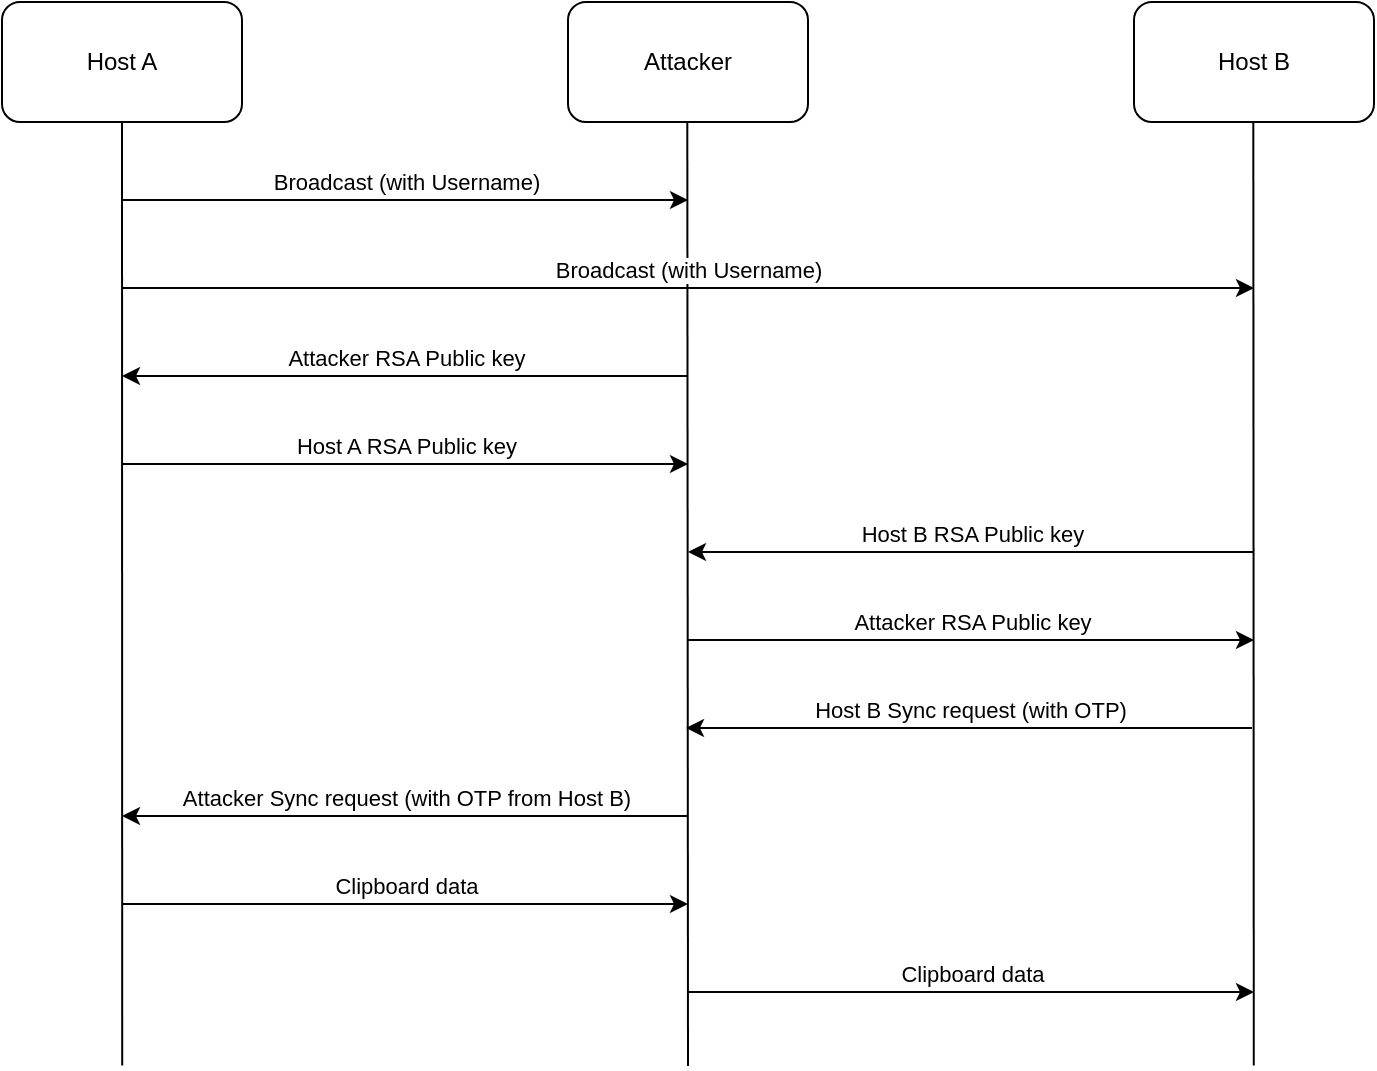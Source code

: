 <mxfile version="26.2.2">
  <diagram name="Page-1" id="qyM3Yxx946-zMOCuKyHc">
    <mxGraphModel dx="985" dy="580" grid="0" gridSize="10" guides="1" tooltips="1" connect="1" arrows="1" fold="1" page="0" pageScale="1" pageWidth="850" pageHeight="1100" math="0" shadow="0">
      <root>
        <mxCell id="0" />
        <mxCell id="1" parent="0" />
        <mxCell id="m2xHsOOfQNXQ7nw6RgMP-1" value="Host A" style="rounded=1;whiteSpace=wrap;html=1;" parent="1" vertex="1">
          <mxGeometry x="35" y="158" width="120" height="60" as="geometry" />
        </mxCell>
        <mxCell id="m2xHsOOfQNXQ7nw6RgMP-2" value="Attacker" style="rounded=1;whiteSpace=wrap;html=1;" parent="1" vertex="1">
          <mxGeometry x="318" y="158" width="120" height="60" as="geometry" />
        </mxCell>
        <mxCell id="m2xHsOOfQNXQ7nw6RgMP-3" value="Host B" style="rounded=1;whiteSpace=wrap;html=1;" parent="1" vertex="1">
          <mxGeometry x="601" y="158" width="120" height="60" as="geometry" />
        </mxCell>
        <mxCell id="m2xHsOOfQNXQ7nw6RgMP-5" value="" style="endArrow=none;html=1;rounded=0;entryX=0.5;entryY=1;entryDx=0;entryDy=0;exitX=0.037;exitY=-0.005;exitDx=0;exitDy=0;exitPerimeter=0;" parent="1" target="m2xHsOOfQNXQ7nw6RgMP-1" edge="1">
          <mxGeometry width="50" height="50" relative="1" as="geometry">
            <mxPoint x="95.107" y="689.7" as="sourcePoint" />
            <mxPoint x="136" y="350" as="targetPoint" />
          </mxGeometry>
        </mxCell>
        <mxCell id="m2xHsOOfQNXQ7nw6RgMP-6" value="" style="endArrow=none;html=1;rounded=0;entryX=0.5;entryY=1;entryDx=0;entryDy=0;exitX=0.5;exitY=0;exitDx=0;exitDy=0;" parent="1" edge="1">
          <mxGeometry width="50" height="50" relative="1" as="geometry">
            <mxPoint x="378" y="690" as="sourcePoint" />
            <mxPoint x="377.66" y="218" as="targetPoint" />
          </mxGeometry>
        </mxCell>
        <mxCell id="m2xHsOOfQNXQ7nw6RgMP-7" value="" style="endArrow=none;html=1;rounded=0;entryX=0.5;entryY=1;entryDx=0;entryDy=0;exitX=0.963;exitY=-0.005;exitDx=0;exitDy=0;exitPerimeter=0;" parent="1" edge="1">
          <mxGeometry width="50" height="50" relative="1" as="geometry">
            <mxPoint x="660.893" y="689.7" as="sourcePoint" />
            <mxPoint x="660.66" y="218" as="targetPoint" />
          </mxGeometry>
        </mxCell>
        <mxCell id="m2xHsOOfQNXQ7nw6RgMP-8" value="Broadcast (with Username)" style="endArrow=classic;html=1;rounded=0;verticalAlign=bottom;" parent="1" edge="1">
          <mxGeometry width="50" height="50" relative="1" as="geometry">
            <mxPoint x="95" y="257" as="sourcePoint" />
            <mxPoint x="378" y="257" as="targetPoint" />
          </mxGeometry>
        </mxCell>
        <mxCell id="AkdcI4l9LhBiqYsBLk9R-1" value="Broadcast (with Username)" style="endArrow=classic;html=1;rounded=0;verticalAlign=bottom;" edge="1" parent="1">
          <mxGeometry width="50" height="50" relative="1" as="geometry">
            <mxPoint x="95" y="301" as="sourcePoint" />
            <mxPoint x="661" y="301" as="targetPoint" />
          </mxGeometry>
        </mxCell>
        <mxCell id="AkdcI4l9LhBiqYsBLk9R-4" value="Host B RSA Public key" style="endArrow=classic;html=1;rounded=0;verticalAlign=bottom;" edge="1" parent="1">
          <mxGeometry width="50" height="50" relative="1" as="geometry">
            <mxPoint x="661" y="433" as="sourcePoint" />
            <mxPoint x="378" y="433" as="targetPoint" />
          </mxGeometry>
        </mxCell>
        <mxCell id="AkdcI4l9LhBiqYsBLk9R-5" value="Attacker RSA Public key" style="endArrow=classic;html=1;rounded=0;verticalAlign=bottom;" edge="1" parent="1">
          <mxGeometry width="50" height="50" relative="1" as="geometry">
            <mxPoint x="378" y="345" as="sourcePoint" />
            <mxPoint x="95" y="345" as="targetPoint" />
          </mxGeometry>
        </mxCell>
        <mxCell id="AkdcI4l9LhBiqYsBLk9R-6" value="Attacker RSA Public key" style="endArrow=classic;html=1;rounded=0;verticalAlign=bottom;" edge="1" parent="1">
          <mxGeometry width="50" height="50" relative="1" as="geometry">
            <mxPoint x="378" y="477" as="sourcePoint" />
            <mxPoint x="661" y="477" as="targetPoint" />
          </mxGeometry>
        </mxCell>
        <mxCell id="AkdcI4l9LhBiqYsBLk9R-7" value="Host A RSA Public key" style="endArrow=classic;html=1;rounded=0;verticalAlign=bottom;" edge="1" parent="1">
          <mxGeometry width="50" height="50" relative="1" as="geometry">
            <mxPoint x="95" y="389" as="sourcePoint" />
            <mxPoint x="378" y="389" as="targetPoint" />
          </mxGeometry>
        </mxCell>
        <mxCell id="AkdcI4l9LhBiqYsBLk9R-11" value="Host B Sync request (with OTP)" style="endArrow=classic;html=1;rounded=0;verticalAlign=bottom;" edge="1" parent="1">
          <mxGeometry width="50" height="50" relative="1" as="geometry">
            <mxPoint x="660" y="521" as="sourcePoint" />
            <mxPoint x="377" y="521" as="targetPoint" />
          </mxGeometry>
        </mxCell>
        <mxCell id="AkdcI4l9LhBiqYsBLk9R-16" value="Attacker Sync request (with OTP from Host B)" style="endArrow=classic;html=1;rounded=0;verticalAlign=bottom;" edge="1" parent="1">
          <mxGeometry width="50" height="50" relative="1" as="geometry">
            <mxPoint x="378" y="565" as="sourcePoint" />
            <mxPoint x="95" y="565" as="targetPoint" />
          </mxGeometry>
        </mxCell>
        <mxCell id="AkdcI4l9LhBiqYsBLk9R-17" value="Clipboard data" style="endArrow=classic;html=1;rounded=0;verticalAlign=bottom;" edge="1" parent="1">
          <mxGeometry width="50" height="50" relative="1" as="geometry">
            <mxPoint x="95" y="609" as="sourcePoint" />
            <mxPoint x="378" y="609" as="targetPoint" />
          </mxGeometry>
        </mxCell>
        <mxCell id="AkdcI4l9LhBiqYsBLk9R-18" value="Clipboard data" style="endArrow=classic;html=1;rounded=0;verticalAlign=bottom;" edge="1" parent="1">
          <mxGeometry width="50" height="50" relative="1" as="geometry">
            <mxPoint x="378" y="653" as="sourcePoint" />
            <mxPoint x="661" y="653" as="targetPoint" />
          </mxGeometry>
        </mxCell>
      </root>
    </mxGraphModel>
  </diagram>
</mxfile>
